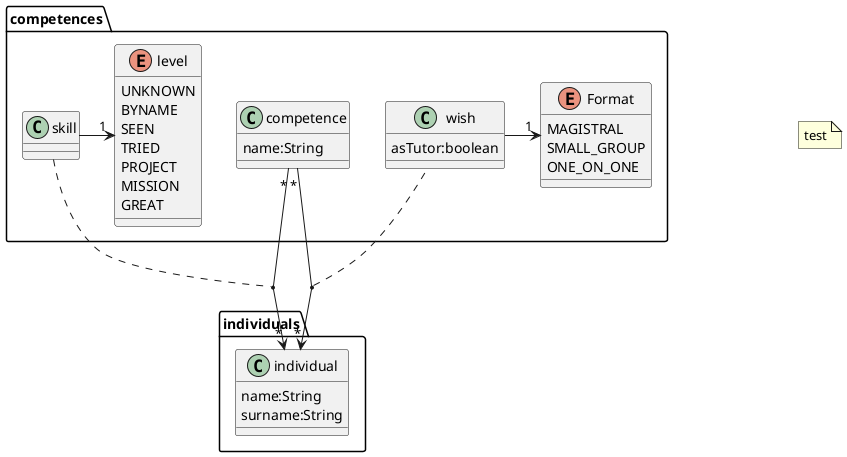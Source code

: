 @startuml confidentialité
package individuals{
    class individual{
        name:String
        surname:String
    }
}
package competences {
    class competence{
        name:String
    }
    enum level{
        UNKNOWN
        BYNAME
        SEEN
        TRIED
        PROJECT
        MISSION
        GREAT
    }
    class skill {

    }
    class wish{
        asTutor:boolean
    }
    enum Format{
        MAGISTRAL
        SMALL_GROUP
        ONE_ON_ONE
    }
}

competence "*" --> "*" individual
(competence, individual) .. skill

competence "*" --> "*" individual
(competence, individual) .. wish

note "test" as timestamp

Format "1" <-left- wish
level "1" <-right- skill
package authent{
}
hide authent
@enduml
